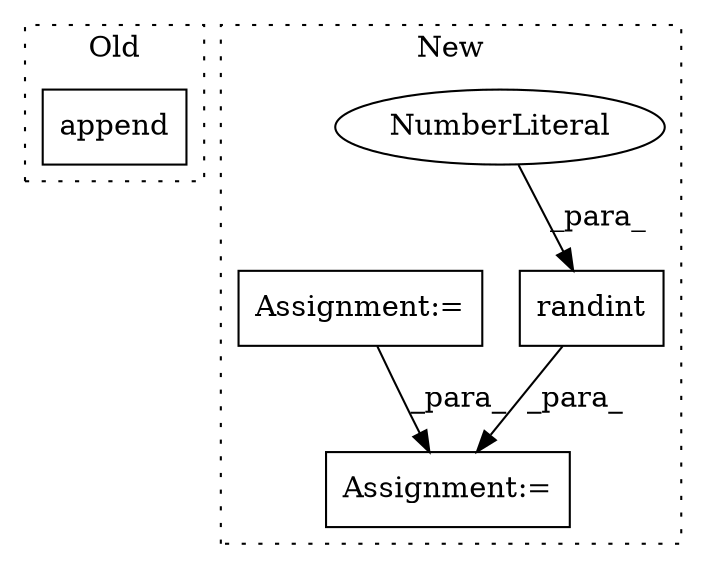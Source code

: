 digraph G {
subgraph cluster0 {
1 [label="append" a="32" s="1619,1691" l="7,1" shape="box"];
label = "Old";
style="dotted";
}
subgraph cluster1 {
2 [label="randint" a="32" s="1778,1804" l="8,1" shape="box"];
3 [label="NumberLiteral" a="34" s="1786" l="1" shape="ellipse"];
4 [label="Assignment:=" a="7" s="2168" l="1" shape="box"];
5 [label="Assignment:=" a="7" s="1823" l="1" shape="box"];
label = "New";
style="dotted";
}
2 -> 4 [label="_para_"];
3 -> 2 [label="_para_"];
5 -> 4 [label="_para_"];
}